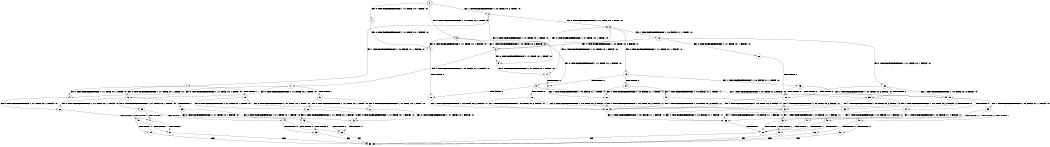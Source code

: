 digraph BCG {
size = "7, 10.5";
center = TRUE;
node [shape = circle];
0 [peripheries = 2];
0 -> 1 [label = "EX !0 !ATOMIC_EXCH_BRANCH (1, +1, TRUE, +0, 1, TRUE) !:0:"];
0 -> 2 [label = "EX !1 !ATOMIC_EXCH_BRANCH (1, +0, TRUE, +0, 2, TRUE) !:0:"];
0 -> 3 [label = "EX !0 !ATOMIC_EXCH_BRANCH (1, +1, TRUE, +0, 1, TRUE) !:0:"];
1 -> 4 [label = "EX !0 !ATOMIC_EXCH_BRANCH (1, +1, TRUE, +0, 1, FALSE) !:0:"];
2 -> 5 [label = "EX !0 !ATOMIC_EXCH_BRANCH (1, +1, TRUE, +0, 1, TRUE) !:0:"];
2 -> 6 [label = "EX !0 !ATOMIC_EXCH_BRANCH (1, +1, TRUE, +0, 1, TRUE) !:0:"];
2 -> 7 [label = "EX !1 !ATOMIC_EXCH_BRANCH (1, +0, FALSE, +1, 1, FALSE) !:0:"];
3 -> 4 [label = "EX !0 !ATOMIC_EXCH_BRANCH (1, +1, TRUE, +0, 1, FALSE) !:0:"];
3 -> 8 [label = "EX !1 !ATOMIC_EXCH_BRANCH (1, +0, TRUE, +0, 2, FALSE) !:0:"];
3 -> 9 [label = "EX !0 !ATOMIC_EXCH_BRANCH (1, +1, TRUE, +0, 1, FALSE) !:0:"];
4 -> 10 [label = "TERMINATE !0"];
5 -> 11 [label = "EX !0 !ATOMIC_EXCH_BRANCH (1, +1, TRUE, +0, 1, FALSE) !:0:"];
6 -> 11 [label = "EX !0 !ATOMIC_EXCH_BRANCH (1, +1, TRUE, +0, 1, FALSE) !:0:"];
6 -> 12 [label = "EX !1 !ATOMIC_EXCH_BRANCH (1, +0, FALSE, +1, 1, TRUE) !:0:"];
6 -> 13 [label = "EX !0 !ATOMIC_EXCH_BRANCH (1, +1, TRUE, +0, 1, FALSE) !:0:"];
7 -> 14 [label = "EX !0 !ATOMIC_EXCH_BRANCH (1, +1, TRUE, +0, 1, TRUE) !:0:"];
7 -> 15 [label = "TERMINATE !1"];
7 -> 16 [label = "EX !0 !ATOMIC_EXCH_BRANCH (1, +1, TRUE, +0, 1, TRUE) !:0:"];
8 -> 5 [label = "EX !0 !ATOMIC_EXCH_BRANCH (1, +1, TRUE, +0, 1, TRUE) !:0:"];
8 -> 17 [label = "EX !1 !ATOMIC_EXCH_BRANCH (1, +0, FALSE, +1, 1, FALSE) !:0:"];
8 -> 6 [label = "EX !0 !ATOMIC_EXCH_BRANCH (1, +1, TRUE, +0, 1, TRUE) !:0:"];
9 -> 10 [label = "TERMINATE !0"];
9 -> 18 [label = "TERMINATE !0"];
9 -> 19 [label = "EX !1 !ATOMIC_EXCH_BRANCH (1, +0, TRUE, +0, 2, FALSE) !:0:"];
10 -> 20 [label = "EX !1 !ATOMIC_EXCH_BRANCH (1, +0, TRUE, +0, 2, FALSE) !:1:"];
11 -> 21 [label = "TERMINATE !0"];
12 -> 22 [label = "EX !0 !ATOMIC_EXCH_BRANCH (1, +1, TRUE, +0, 1, FALSE) !:0:"];
12 -> 8 [label = "EX !1 !ATOMIC_EXCH_BRANCH (1, +0, TRUE, +0, 2, FALSE) !:0:"];
12 -> 23 [label = "EX !0 !ATOMIC_EXCH_BRANCH (1, +1, TRUE, +0, 1, FALSE) !:0:"];
13 -> 21 [label = "TERMINATE !0"];
13 -> 24 [label = "TERMINATE !0"];
13 -> 25 [label = "EX !1 !ATOMIC_EXCH_BRANCH (1, +0, FALSE, +1, 1, TRUE) !:0:"];
14 -> 26 [label = "EX !0 !ATOMIC_EXCH_BRANCH (1, +1, TRUE, +0, 1, FALSE) !:0:"];
15 -> 27 [label = "EX !0 !ATOMIC_EXCH_BRANCH (1, +1, TRUE, +0, 1, TRUE) !:0:"];
15 -> 28 [label = "EX !0 !ATOMIC_EXCH_BRANCH (1, +1, TRUE, +0, 1, TRUE) !:0:"];
16 -> 26 [label = "EX !0 !ATOMIC_EXCH_BRANCH (1, +1, TRUE, +0, 1, FALSE) !:0:"];
16 -> 29 [label = "TERMINATE !1"];
16 -> 30 [label = "EX !0 !ATOMIC_EXCH_BRANCH (1, +1, TRUE, +0, 1, FALSE) !:0:"];
17 -> 14 [label = "EX !0 !ATOMIC_EXCH_BRANCH (1, +1, TRUE, +0, 1, TRUE) !:0:"];
17 -> 31 [label = "TERMINATE !1"];
17 -> 16 [label = "EX !0 !ATOMIC_EXCH_BRANCH (1, +1, TRUE, +0, 1, TRUE) !:0:"];
18 -> 20 [label = "EX !1 !ATOMIC_EXCH_BRANCH (1, +0, TRUE, +0, 2, FALSE) !:1:"];
18 -> 32 [label = "EX !1 !ATOMIC_EXCH_BRANCH (1, +0, TRUE, +0, 2, FALSE) !:1:"];
19 -> 33 [label = "TERMINATE !0"];
19 -> 34 [label = "TERMINATE !0"];
19 -> 35 [label = "EX !1 !ATOMIC_EXCH_BRANCH (1, +0, FALSE, +1, 1, FALSE) !:0:"];
20 -> 36 [label = "EX !1 !ATOMIC_EXCH_BRANCH (1, +0, FALSE, +1, 1, FALSE) !:1:"];
21 -> 37 [label = "EX !1 !ATOMIC_EXCH_BRANCH (1, +0, FALSE, +1, 1, TRUE) !:1:"];
22 -> 38 [label = "TERMINATE !0"];
23 -> 38 [label = "TERMINATE !0"];
23 -> 39 [label = "TERMINATE !0"];
23 -> 19 [label = "EX !1 !ATOMIC_EXCH_BRANCH (1, +0, TRUE, +0, 2, FALSE) !:0:"];
24 -> 37 [label = "EX !1 !ATOMIC_EXCH_BRANCH (1, +0, FALSE, +1, 1, TRUE) !:1:"];
24 -> 40 [label = "EX !1 !ATOMIC_EXCH_BRANCH (1, +0, FALSE, +1, 1, TRUE) !:1:"];
25 -> 38 [label = "TERMINATE !0"];
25 -> 39 [label = "TERMINATE !0"];
25 -> 19 [label = "EX !1 !ATOMIC_EXCH_BRANCH (1, +0, TRUE, +0, 2, FALSE) !:0:"];
26 -> 41 [label = "TERMINATE !0"];
27 -> 42 [label = "EX !0 !ATOMIC_EXCH_BRANCH (1, +1, TRUE, +0, 1, FALSE) !:0:"];
28 -> 42 [label = "EX !0 !ATOMIC_EXCH_BRANCH (1, +1, TRUE, +0, 1, FALSE) !:0:"];
28 -> 43 [label = "EX !0 !ATOMIC_EXCH_BRANCH (1, +1, TRUE, +0, 1, FALSE) !:0:"];
29 -> 42 [label = "EX !0 !ATOMIC_EXCH_BRANCH (1, +1, TRUE, +0, 1, FALSE) !:0:"];
29 -> 43 [label = "EX !0 !ATOMIC_EXCH_BRANCH (1, +1, TRUE, +0, 1, FALSE) !:0:"];
30 -> 41 [label = "TERMINATE !0"];
30 -> 44 [label = "TERMINATE !1"];
30 -> 45 [label = "TERMINATE !0"];
31 -> 27 [label = "EX !0 !ATOMIC_EXCH_BRANCH (1, +1, TRUE, +0, 1, TRUE) !:0:"];
31 -> 28 [label = "EX !0 !ATOMIC_EXCH_BRANCH (1, +1, TRUE, +0, 1, TRUE) !:0:"];
32 -> 36 [label = "EX !1 !ATOMIC_EXCH_BRANCH (1, +0, FALSE, +1, 1, FALSE) !:1:"];
32 -> 46 [label = "EX !1 !ATOMIC_EXCH_BRANCH (1, +0, FALSE, +1, 1, FALSE) !:1:"];
33 -> 36 [label = "EX !1 !ATOMIC_EXCH_BRANCH (1, +0, FALSE, +1, 1, FALSE) !:1:"];
34 -> 36 [label = "EX !1 !ATOMIC_EXCH_BRANCH (1, +0, FALSE, +1, 1, FALSE) !:1:"];
34 -> 46 [label = "EX !1 !ATOMIC_EXCH_BRANCH (1, +0, FALSE, +1, 1, FALSE) !:1:"];
35 -> 47 [label = "TERMINATE !0"];
35 -> 48 [label = "TERMINATE !1"];
35 -> 49 [label = "TERMINATE !0"];
36 -> 50 [label = "TERMINATE !1"];
37 -> 20 [label = "EX !1 !ATOMIC_EXCH_BRANCH (1, +0, TRUE, +0, 2, FALSE) !:1:"];
38 -> 20 [label = "EX !1 !ATOMIC_EXCH_BRANCH (1, +0, TRUE, +0, 2, FALSE) !:1:"];
39 -> 20 [label = "EX !1 !ATOMIC_EXCH_BRANCH (1, +0, TRUE, +0, 2, FALSE) !:1:"];
39 -> 32 [label = "EX !1 !ATOMIC_EXCH_BRANCH (1, +0, TRUE, +0, 2, FALSE) !:1:"];
40 -> 20 [label = "EX !1 !ATOMIC_EXCH_BRANCH (1, +0, TRUE, +0, 2, FALSE) !:1:"];
40 -> 32 [label = "EX !1 !ATOMIC_EXCH_BRANCH (1, +0, TRUE, +0, 2, FALSE) !:1:"];
41 -> 51 [label = "TERMINATE !1"];
42 -> 52 [label = "TERMINATE !0"];
43 -> 52 [label = "TERMINATE !0"];
43 -> 53 [label = "TERMINATE !0"];
44 -> 52 [label = "TERMINATE !0"];
44 -> 53 [label = "TERMINATE !0"];
45 -> 51 [label = "TERMINATE !1"];
45 -> 54 [label = "TERMINATE !1"];
46 -> 50 [label = "TERMINATE !1"];
46 -> 55 [label = "TERMINATE !1"];
47 -> 50 [label = "TERMINATE !1"];
48 -> 56 [label = "TERMINATE !0"];
48 -> 57 [label = "TERMINATE !0"];
49 -> 50 [label = "TERMINATE !1"];
49 -> 55 [label = "TERMINATE !1"];
50 -> 58 [label = "exit"];
51 -> 58 [label = "exit"];
52 -> 58 [label = "exit"];
53 -> 58 [label = "exit"];
54 -> 58 [label = "exit"];
55 -> 58 [label = "exit"];
56 -> 58 [label = "exit"];
57 -> 58 [label = "exit"];
}
